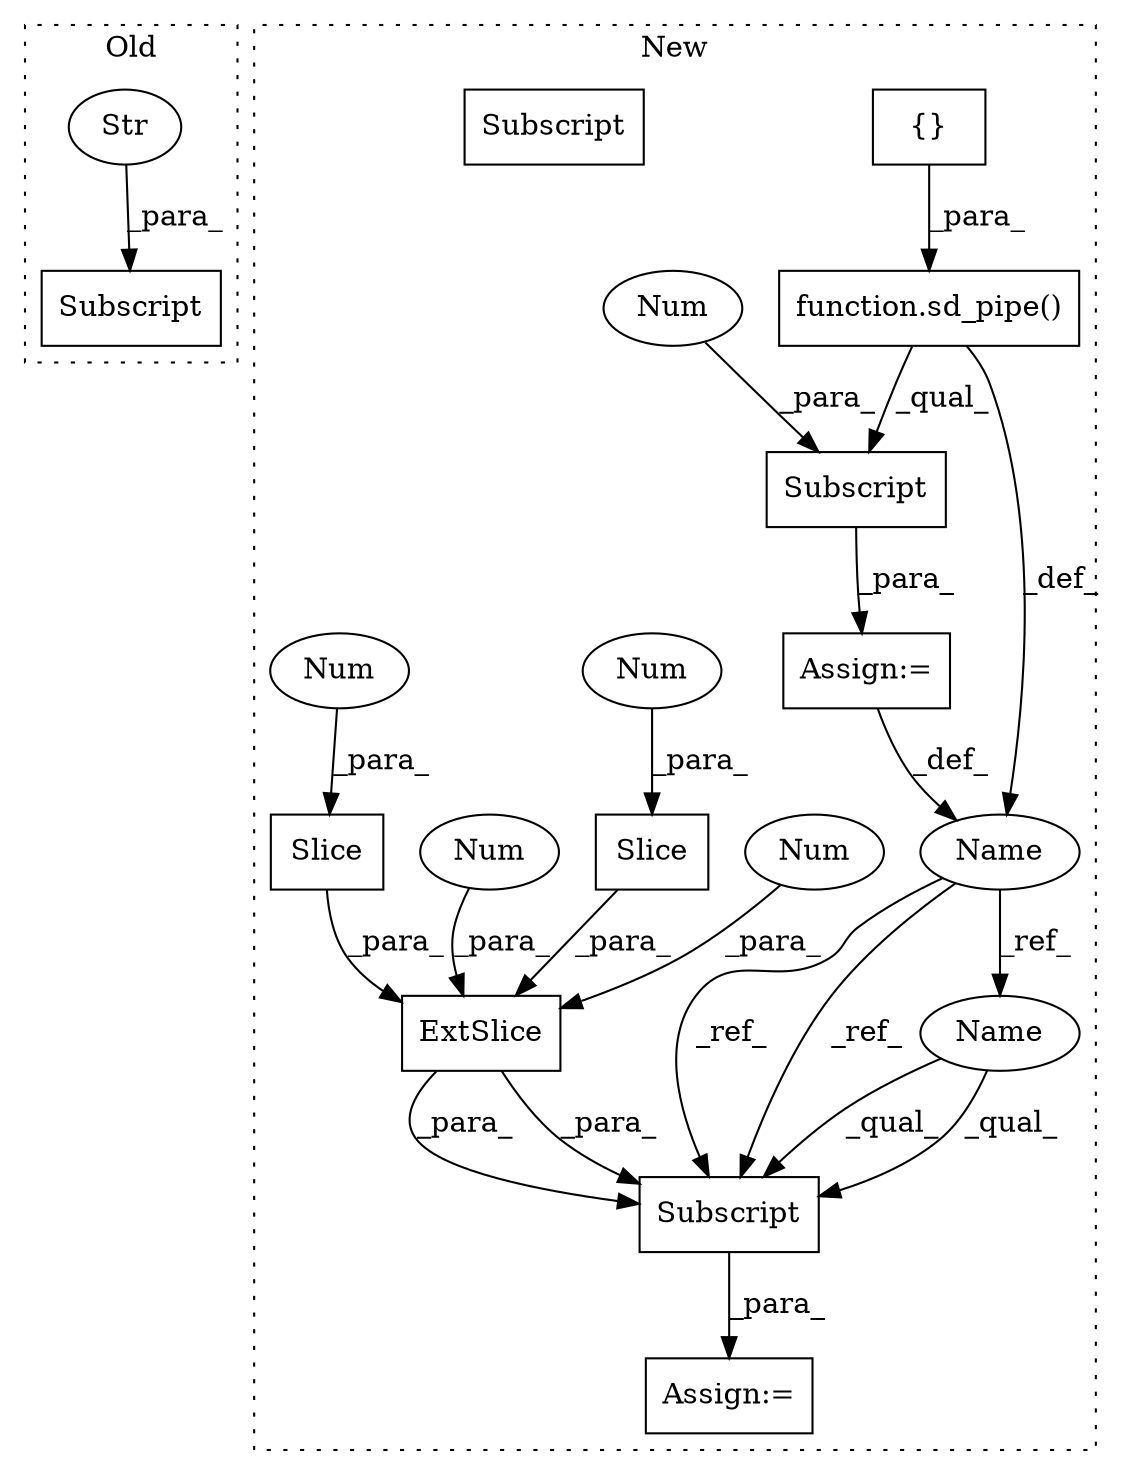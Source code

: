digraph G {
subgraph cluster0 {
1 [label="Subscript" a="63" s="17007,0" l="16,0" shape="box"];
5 [label="Str" a="66" s="17014" l="8" shape="ellipse"];
label = "Old";
style="dotted";
}
subgraph cluster1 {
2 [label="function.sd_pipe()" a="75" s="20881,20910" l="21,207" shape="box"];
3 [label="{}" a="59" s="20902,20909" l="1,0" shape="box"];
4 [label="Subscript" a="63" s="21145,0" l="9,0" shape="box"];
6 [label="Num" a="76" s="21152" l="1" shape="ellipse"];
7 [label="Assign:=" a="68" s="21142" l="3" shape="box"];
8 [label="Assign:=" a="68" s="21231" l="3" shape="box"];
9 [label="Name" a="87" s="21126" l="16" shape="ellipse"];
10 [label="Subscript" a="63" s="21234,0" l="33,0" shape="box"];
11 [label="ExtSlice" a="85" s="21234" l="16" shape="box"];
12 [label="Slice" a="80" s="21254" l="2" shape="box"];
13 [label="Num" a="76" s="21251" l="1" shape="ellipse"];
14 [label="Slice" a="80" s="21259" l="2" shape="box"];
15 [label="Num" a="76" s="21254" l="2" shape="ellipse"];
16 [label="Num" a="76" s="21264" l="2" shape="ellipse"];
17 [label="Num" a="76" s="21259" l="2" shape="ellipse"];
18 [label="Subscript" a="63" s="21234,0" l="33,0" shape="box"];
19 [label="Name" a="87" s="21234" l="16" shape="ellipse"];
label = "New";
style="dotted";
}
2 -> 4 [label="_qual_"];
2 -> 9 [label="_def_"];
3 -> 2 [label="_para_"];
4 -> 7 [label="_para_"];
5 -> 1 [label="_para_"];
6 -> 4 [label="_para_"];
7 -> 9 [label="_def_"];
9 -> 18 [label="_ref_"];
9 -> 19 [label="_ref_"];
9 -> 18 [label="_ref_"];
11 -> 18 [label="_para_"];
11 -> 18 [label="_para_"];
12 -> 11 [label="_para_"];
13 -> 11 [label="_para_"];
14 -> 11 [label="_para_"];
15 -> 12 [label="_para_"];
16 -> 11 [label="_para_"];
17 -> 14 [label="_para_"];
18 -> 8 [label="_para_"];
19 -> 18 [label="_qual_"];
19 -> 18 [label="_qual_"];
}